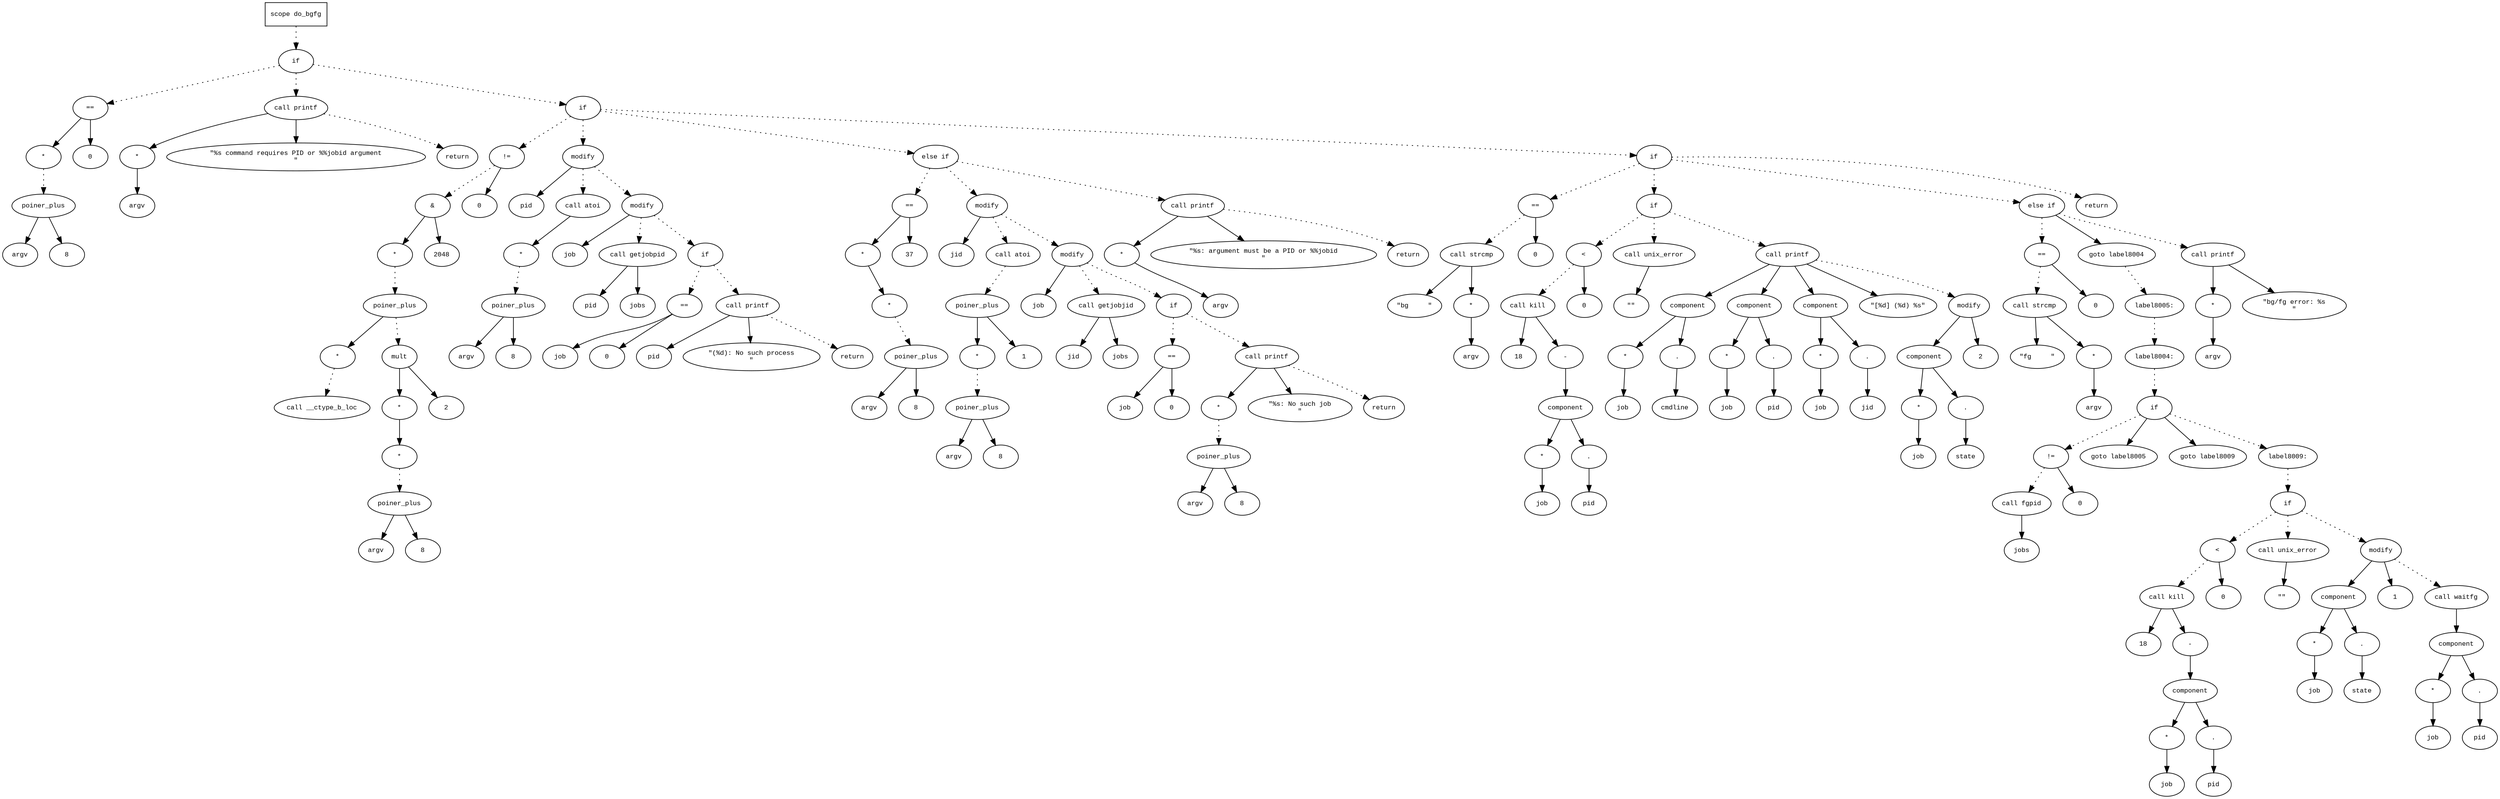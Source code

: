 digraph AST {
  graph [fontname="Times New Roman",fontsize=10];
  node  [fontname="Courier New",fontsize=10];
  edge  [fontname="Times New Roman",fontsize=10];

  node1 [label="scope do_bgfg",shape=box];
  node2 [label="if",shape=ellipse];
  node1 -> node2 [style=dotted];
  node3 [label="==",shape=ellipse];
  node4 [label="*",shape=ellipse];
  node5 [label="poiner_plus",shape=ellipse];
  node6 [label="argv",shape=ellipse];
  node5 -> node6;
  node7 [label="8",shape=ellipse];
  node5 -> node7;
  node4 -> node5 [style=dotted];
  node3 -> node4;
  node8 [label="0",shape=ellipse];
  node3 -> node8;
  node2 -> node3 [style=dotted];
  node9 [label="call printf",shape=ellipse];
  node10 [label="*",shape=ellipse];
  node11 [label="argv",shape=ellipse];
  node10 -> node11;
  node9 -> node10;
  node12 [label="\"%s command requires PID or %%jobid argument
\"",shape=ellipse];
  node9 -> node12;
  node2 -> node9 [style=dotted];
  node13 [label="return",shape=ellipse];
  node9 -> node13 [style=dotted];
  node14 [label="if",shape=ellipse];
  node2 -> node14 [style=dotted];
  node15 [label="!=",shape=ellipse];
  node16 [label="&",shape=ellipse];
  node17 [label="*",shape=ellipse];
  node18 [label="poiner_plus",shape=ellipse];
  node19 [label="*",shape=ellipse];
  node20 [label="call __ctype_b_loc",shape=ellipse];
  node19 -> node20 [style=dotted];
  node18 -> node19;
  node21 [label="mult",shape=ellipse];
  node22 [label="*",shape=ellipse];
  node23 [label="*",shape=ellipse];
  node24 [label="poiner_plus",shape=ellipse];
  node25 [label="argv",shape=ellipse];
  node24 -> node25;
  node26 [label="8",shape=ellipse];
  node24 -> node26;
  node23 -> node24 [style=dotted];
  node22 -> node23;
  node21 -> node22;
  node27 [label="2",shape=ellipse];
  node21 -> node27;
  node18 -> node21 [style=dotted];
  node17 -> node18 [style=dotted];
  node16 -> node17;
  node28 [label="2048",shape=ellipse];
  node16 -> node28;
  node15 -> node16 [style=dotted];
  node29 [label="0",shape=ellipse];
  node15 -> node29;
  node14 -> node15 [style=dotted];
  node30 [label="modify",shape=ellipse];
  node31 [label="pid",shape=ellipse];
  node30 -> node31;
  node32 [label="call atoi",shape=ellipse];
  node33 [label="*",shape=ellipse];
  node34 [label="poiner_plus",shape=ellipse];
  node35 [label="argv",shape=ellipse];
  node34 -> node35;
  node36 [label="8",shape=ellipse];
  node34 -> node36;
  node33 -> node34 [style=dotted];
  node32 -> node33;
  node30 -> node32 [style=dotted];
  node14 -> node30 [style=dotted];
  node37 [label="modify",shape=ellipse];
  node38 [label="job",shape=ellipse];
  node37 -> node38;
  node39 [label="call getjobpid",shape=ellipse];
  node40 [label="pid",shape=ellipse];
  node39 -> node40;
  node41 [label="jobs",shape=ellipse];
  node39 -> node41;
  node37 -> node39 [style=dotted];
  node30 -> node37 [style=dotted];
  node42 [label="if",shape=ellipse];
  node37 -> node42 [style=dotted];
  node43 [label="==",shape=ellipse];
  node44 [label="job",shape=ellipse];
  node43 -> node44;
  node45 [label="0",shape=ellipse];
  node43 -> node45;
  node42 -> node43 [style=dotted];
  node46 [label="call printf",shape=ellipse];
  node47 [label="pid",shape=ellipse];
  node46 -> node47;
  node48 [label="\"(%d): No such process
\"",shape=ellipse];
  node46 -> node48;
  node42 -> node46 [style=dotted];
  node49 [label="return",shape=ellipse];
  node46 -> node49 [style=dotted];
  node50 [label="else if",shape=ellipse];
  node14 -> node50 [style=dotted];
  node51 [label="==",shape=ellipse];
  node52 [label="*",shape=ellipse];
  node53 [label="*",shape=ellipse];
  node54 [label="poiner_plus",shape=ellipse];
  node55 [label="argv",shape=ellipse];
  node54 -> node55;
  node56 [label="8",shape=ellipse];
  node54 -> node56;
  node53 -> node54 [style=dotted];
  node52 -> node53;
  node51 -> node52;
  node57 [label="37",shape=ellipse];
  node51 -> node57;
  node50 -> node51 [style=dotted];
  node58 [label="modify",shape=ellipse];
  node59 [label="jid",shape=ellipse];
  node58 -> node59;
  node60 [label="call atoi",shape=ellipse];
  node61 [label="poiner_plus",shape=ellipse];
  node62 [label="*",shape=ellipse];
  node63 [label="poiner_plus",shape=ellipse];
  node64 [label="argv",shape=ellipse];
  node63 -> node64;
  node65 [label="8",shape=ellipse];
  node63 -> node65;
  node62 -> node63 [style=dotted];
  node61 -> node62;
  node66 [label="1",shape=ellipse];
  node61 -> node66;
  node60 -> node61 [style=dotted];
  node58 -> node60 [style=dotted];
  node50 -> node58 [style=dotted];
  node67 [label="modify",shape=ellipse];
  node68 [label="job",shape=ellipse];
  node67 -> node68;
  node69 [label="call getjobjid",shape=ellipse];
  node70 [label="jid",shape=ellipse];
  node69 -> node70;
  node71 [label="jobs",shape=ellipse];
  node69 -> node71;
  node67 -> node69 [style=dotted];
  node58 -> node67 [style=dotted];
  node72 [label="if",shape=ellipse];
  node67 -> node72 [style=dotted];
  node73 [label="==",shape=ellipse];
  node74 [label="job",shape=ellipse];
  node73 -> node74;
  node75 [label="0",shape=ellipse];
  node73 -> node75;
  node72 -> node73 [style=dotted];
  node76 [label="call printf",shape=ellipse];
  node77 [label="*",shape=ellipse];
  node78 [label="poiner_plus",shape=ellipse];
  node79 [label="argv",shape=ellipse];
  node78 -> node79;
  node80 [label="8",shape=ellipse];
  node78 -> node80;
  node77 -> node78 [style=dotted];
  node76 -> node77;
  node81 [label="\"%s: No such job
\"",shape=ellipse];
  node76 -> node81;
  node72 -> node76 [style=dotted];
  node82 [label="return",shape=ellipse];
  node76 -> node82 [style=dotted];
  node83 [label="call printf",shape=ellipse];
  node84 [label="*",shape=ellipse];
  node85 [label="argv",shape=ellipse];
  node84 -> node85;
  node83 -> node84;
  node86 [label="\"%s: argument must be a PID or %%jobid
\"",shape=ellipse];
  node83 -> node86;
  node50 -> node83 [style=dotted];
  node87 [label="return",shape=ellipse];
  node83 -> node87 [style=dotted];
  node88 [label="if",shape=ellipse];
  node14 -> node88 [style=dotted];
  node89 [label="==",shape=ellipse];
  node90 [label="call strcmp",shape=ellipse];
  node91 [label="\"bg     \"",shape=ellipse];
  node90 -> node91;
  node92 [label="*",shape=ellipse];
  node93 [label="argv",shape=ellipse];
  node92 -> node93;
  node90 -> node92;
  node89 -> node90 [style=dotted];
  node94 [label="0",shape=ellipse];
  node89 -> node94;
  node88 -> node89 [style=dotted];
  node95 [label="if",shape=ellipse];
  node88 -> node95 [style=dotted];
  node96 [label="<",shape=ellipse];
  node97 [label="call kill",shape=ellipse];
  node98 [label="18",shape=ellipse];
  node97 -> node98;
  node99 [label="-",shape=ellipse];
  node100 [label="component",shape=ellipse];
  node99 -> node100;
  node101 [label="*",shape=ellipse];
  node102 [label="job",shape=ellipse];
  node101 -> node102;
  node100 -> node101;
  node103 [label=".",shape=ellipse];
  node100 -> node103;
  node104 [label="pid",shape=ellipse];
  node103 -> node104;
  node97 -> node99;
  node96 -> node97 [style=dotted];
  node105 [label="0",shape=ellipse];
  node96 -> node105;
  node95 -> node96 [style=dotted];
  node106 [label="call unix_error",shape=ellipse];
  node107 [label="\"\"",shape=ellipse];
  node106 -> node107;
  node95 -> node106 [style=dotted];
  node108 [label="call printf",shape=ellipse];
  node109 [label="component",shape=ellipse];
  node108 -> node109;
  node110 [label="*",shape=ellipse];
  node111 [label="job",shape=ellipse];
  node110 -> node111;
  node109 -> node110;
  node112 [label=".",shape=ellipse];
  node109 -> node112;
  node113 [label="cmdline",shape=ellipse];
  node112 -> node113;
  node114 [label="component",shape=ellipse];
  node108 -> node114;
  node115 [label="*",shape=ellipse];
  node116 [label="job",shape=ellipse];
  node115 -> node116;
  node114 -> node115;
  node117 [label=".",shape=ellipse];
  node114 -> node117;
  node118 [label="pid",shape=ellipse];
  node117 -> node118;
  node119 [label="component",shape=ellipse];
  node108 -> node119;
  node120 [label="*",shape=ellipse];
  node121 [label="job",shape=ellipse];
  node120 -> node121;
  node119 -> node120;
  node122 [label=".",shape=ellipse];
  node119 -> node122;
  node123 [label="jid",shape=ellipse];
  node122 -> node123;
  node124 [label="\"[%d] (%d) %s\"",shape=ellipse];
  node108 -> node124;
  node95 -> node108 [style=dotted];
  node125 [label="modify",shape=ellipse];
  node126 [label="component",shape=ellipse];
  node125 -> node126;
  node127 [label="*",shape=ellipse];
  node128 [label="job",shape=ellipse];
  node127 -> node128;
  node126 -> node127;
  node129 [label=".",shape=ellipse];
  node126 -> node129;
  node130 [label="state",shape=ellipse];
  node129 -> node130;
  node131 [label="2",shape=ellipse];
  node125 -> node131;
  node108 -> node125 [style=dotted];
  node132 [label="else if",shape=ellipse];
  node88 -> node132 [style=dotted];
  node133 [label="==",shape=ellipse];
  node134 [label="call strcmp",shape=ellipse];
  node135 [label="\"fg     \"",shape=ellipse];
  node134 -> node135;
  node136 [label="*",shape=ellipse];
  node137 [label="argv",shape=ellipse];
  node136 -> node137;
  node134 -> node136;
  node133 -> node134 [style=dotted];
  node138 [label="0",shape=ellipse];
  node133 -> node138;
  node132 -> node133 [style=dotted];
  node139 [label="goto label8004",shape=ellipse];
  node132 -> node139;
  node140 [label="label8005:",shape=ellipse];
  node139 -> node140 [style=dotted];
  node141 [label="label8004:",shape=ellipse];
  node140 -> node141 [style=dotted];
  node142 [label="if",shape=ellipse];
  node141 -> node142 [style=dotted];
  node143 [label="!=",shape=ellipse];
  node144 [label="call fgpid",shape=ellipse];
  node145 [label="jobs",shape=ellipse];
  node144 -> node145;
  node143 -> node144 [style=dotted];
  node146 [label="0",shape=ellipse];
  node143 -> node146;
  node142 -> node143 [style=dotted];
  node147 [label="goto label8005",shape=ellipse];
  node142 -> node147;
  node148 [label="goto label8009",shape=ellipse];
  node142 -> node148;
  node149 [label="label8009:",shape=ellipse];
  node142 -> node149 [style=dotted];
  node150 [label="if",shape=ellipse];
  node149 -> node150 [style=dotted];
  node151 [label="<",shape=ellipse];
  node152 [label="call kill",shape=ellipse];
  node153 [label="18",shape=ellipse];
  node152 -> node153;
  node154 [label="-",shape=ellipse];
  node155 [label="component",shape=ellipse];
  node154 -> node155;
  node156 [label="*",shape=ellipse];
  node157 [label="job",shape=ellipse];
  node156 -> node157;
  node155 -> node156;
  node158 [label=".",shape=ellipse];
  node155 -> node158;
  node159 [label="pid",shape=ellipse];
  node158 -> node159;
  node152 -> node154;
  node151 -> node152 [style=dotted];
  node160 [label="0",shape=ellipse];
  node151 -> node160;
  node150 -> node151 [style=dotted];
  node161 [label="call unix_error",shape=ellipse];
  node162 [label="\"\"",shape=ellipse];
  node161 -> node162;
  node150 -> node161 [style=dotted];
  node163 [label="modify",shape=ellipse];
  node164 [label="component",shape=ellipse];
  node163 -> node164;
  node165 [label="*",shape=ellipse];
  node166 [label="job",shape=ellipse];
  node165 -> node166;
  node164 -> node165;
  node167 [label=".",shape=ellipse];
  node164 -> node167;
  node168 [label="state",shape=ellipse];
  node167 -> node168;
  node169 [label="1",shape=ellipse];
  node163 -> node169;
  node150 -> node163 [style=dotted];
  node170 [label="call waitfg",shape=ellipse];
  node171 [label="component",shape=ellipse];
  node170 -> node171;
  node172 [label="*",shape=ellipse];
  node173 [label="job",shape=ellipse];
  node172 -> node173;
  node171 -> node172;
  node174 [label=".",shape=ellipse];
  node171 -> node174;
  node175 [label="pid",shape=ellipse];
  node174 -> node175;
  node163 -> node170 [style=dotted];
  node176 [label="call printf",shape=ellipse];
  node177 [label="*",shape=ellipse];
  node178 [label="argv",shape=ellipse];
  node177 -> node178;
  node176 -> node177;
  node179 [label="\"bg/fg error: %s
\"",shape=ellipse];
  node176 -> node179;
  node132 -> node176 [style=dotted];
  node180 [label="return",shape=ellipse];
  node88 -> node180 [style=dotted];
} 
